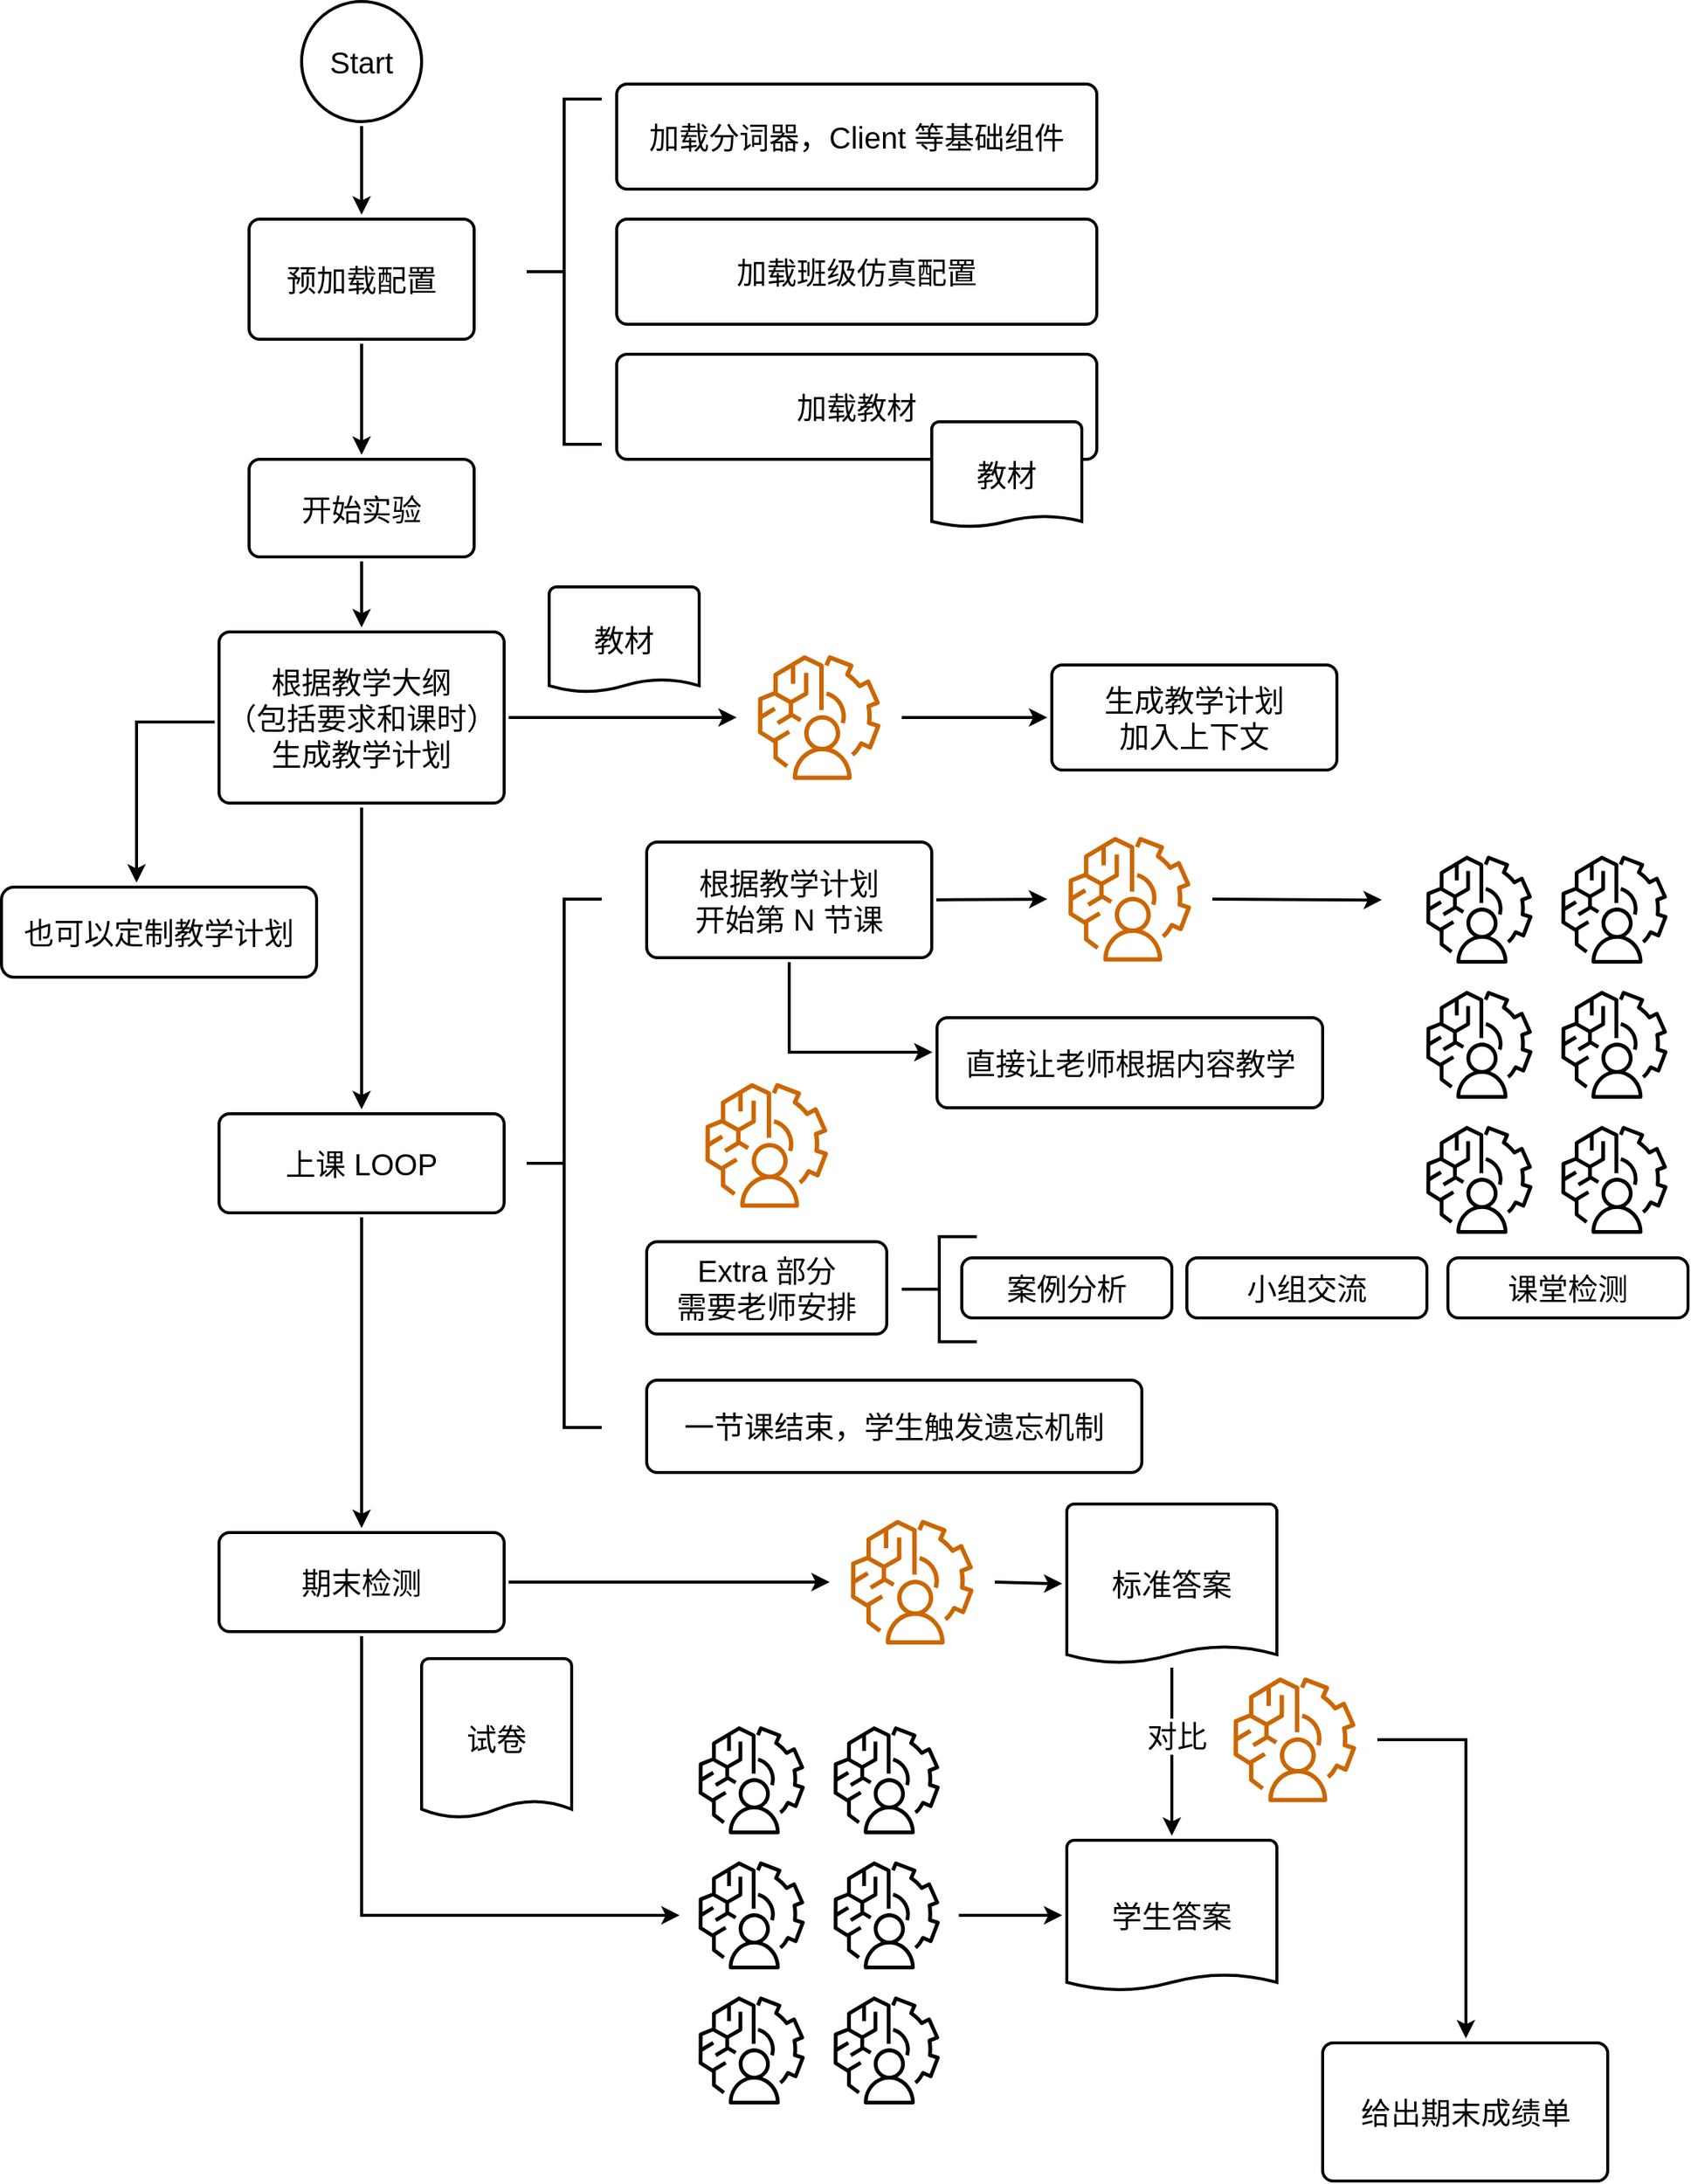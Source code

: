 <mxfile version="22.1.18" type="device">
  <diagram name="第 1 页" id="iH95evtD5dtVo_yYeKKy">
    <mxGraphModel dx="1562" dy="917" grid="1" gridSize="10" guides="1" tooltips="1" connect="1" arrows="1" fold="1" page="1" pageScale="1" pageWidth="1169" pageHeight="827" math="0" shadow="0">
      <root>
        <mxCell id="0" />
        <mxCell id="1" parent="0" />
        <mxCell id="dyWS5yzhuGQDWEe8rG2y-11" value="" style="edgeStyle=orthogonalEdgeStyle;shape=connector;rounded=0;jumpStyle=arc;orthogonalLoop=1;jettySize=auto;html=1;labelBackgroundColor=default;strokeColor=default;strokeWidth=2;align=center;verticalAlign=middle;fontFamily=Helvetica;fontSize=20;fontColor=default;endArrow=classic;sourcePerimeterSpacing=3;targetPerimeterSpacing=3;" parent="1" source="dyWS5yzhuGQDWEe8rG2y-2" target="dyWS5yzhuGQDWEe8rG2y-10" edge="1">
          <mxGeometry relative="1" as="geometry" />
        </mxCell>
        <mxCell id="dyWS5yzhuGQDWEe8rG2y-2" value="预加载配置" style="rounded=1;whiteSpace=wrap;html=1;absoluteArcSize=1;arcSize=14;strokeWidth=2;fontSize=20;" parent="1" vertex="1">
          <mxGeometry x="195" y="295" width="150" height="80" as="geometry" />
        </mxCell>
        <mxCell id="dyWS5yzhuGQDWEe8rG2y-9" style="rounded=0;orthogonalLoop=1;jettySize=auto;html=1;fontFamily=Helvetica;fontSize=20;fontColor=default;targetPerimeterSpacing=3;sourcePerimeterSpacing=3;strokeWidth=2;jumpStyle=arc;edgeStyle=orthogonalEdgeStyle;" parent="1" source="dyWS5yzhuGQDWEe8rG2y-3" target="dyWS5yzhuGQDWEe8rG2y-2" edge="1">
          <mxGeometry relative="1" as="geometry" />
        </mxCell>
        <mxCell id="dyWS5yzhuGQDWEe8rG2y-3" value="Start" style="strokeWidth=2;html=1;shape=mxgraph.flowchart.start_2;whiteSpace=wrap;rounded=1;strokeColor=default;align=center;verticalAlign=middle;fontFamily=Helvetica;fontSize=20;fontColor=default;fillColor=default;" parent="1" vertex="1">
          <mxGeometry x="230" y="150" width="80" height="80" as="geometry" />
        </mxCell>
        <mxCell id="dyWS5yzhuGQDWEe8rG2y-4" value="" style="strokeWidth=2;html=1;shape=mxgraph.flowchart.annotation_2;align=left;labelPosition=right;pointerEvents=1;rounded=1;strokeColor=default;verticalAlign=middle;fontFamily=Helvetica;fontSize=20;fontColor=default;fillColor=default;" parent="1" vertex="1">
          <mxGeometry x="380" y="215" width="50" height="230" as="geometry" />
        </mxCell>
        <mxCell id="dyWS5yzhuGQDWEe8rG2y-6" value="加载分词器，Client 等基础组件" style="rounded=1;whiteSpace=wrap;html=1;absoluteArcSize=1;arcSize=14;strokeWidth=2;strokeColor=default;align=center;verticalAlign=middle;fontFamily=Helvetica;fontSize=20;fontColor=default;fillColor=default;" parent="1" vertex="1">
          <mxGeometry x="440" y="205" width="320" height="70" as="geometry" />
        </mxCell>
        <mxCell id="dyWS5yzhuGQDWEe8rG2y-7" value="加载班级仿真配置" style="rounded=1;whiteSpace=wrap;html=1;absoluteArcSize=1;arcSize=14;strokeWidth=2;strokeColor=default;align=center;verticalAlign=middle;fontFamily=Helvetica;fontSize=20;fontColor=default;fillColor=default;" parent="1" vertex="1">
          <mxGeometry x="440" y="295" width="320" height="70" as="geometry" />
        </mxCell>
        <mxCell id="dyWS5yzhuGQDWEe8rG2y-8" value="加载教材" style="rounded=1;whiteSpace=wrap;html=1;absoluteArcSize=1;arcSize=14;strokeWidth=2;strokeColor=default;align=center;verticalAlign=middle;fontFamily=Helvetica;fontSize=20;fontColor=default;fillColor=default;" parent="1" vertex="1">
          <mxGeometry x="440" y="385" width="320" height="70" as="geometry" />
        </mxCell>
        <mxCell id="dyWS5yzhuGQDWEe8rG2y-23" style="edgeStyle=orthogonalEdgeStyle;shape=connector;rounded=0;jumpStyle=arc;orthogonalLoop=1;jettySize=auto;html=1;labelBackgroundColor=default;strokeColor=default;strokeWidth=2;align=center;verticalAlign=middle;fontFamily=Helvetica;fontSize=20;fontColor=default;endArrow=classic;sourcePerimeterSpacing=3;targetPerimeterSpacing=3;" parent="1" source="dyWS5yzhuGQDWEe8rG2y-10" target="dyWS5yzhuGQDWEe8rG2y-20" edge="1">
          <mxGeometry relative="1" as="geometry" />
        </mxCell>
        <mxCell id="dyWS5yzhuGQDWEe8rG2y-10" value="开始实验" style="rounded=1;whiteSpace=wrap;html=1;absoluteArcSize=1;arcSize=14;strokeWidth=2;fontSize=20;" parent="1" vertex="1">
          <mxGeometry x="195" y="455" width="150" height="65" as="geometry" />
        </mxCell>
        <mxCell id="dyWS5yzhuGQDWEe8rG2y-33" style="edgeStyle=orthogonalEdgeStyle;shape=connector;rounded=0;jumpStyle=arc;orthogonalLoop=1;jettySize=auto;html=1;labelBackgroundColor=default;strokeColor=default;strokeWidth=2;align=center;verticalAlign=middle;fontFamily=Helvetica;fontSize=20;fontColor=default;endArrow=classic;sourcePerimeterSpacing=3;targetPerimeterSpacing=3;" parent="1" source="dyWS5yzhuGQDWEe8rG2y-13" target="dyWS5yzhuGQDWEe8rG2y-32" edge="1">
          <mxGeometry relative="1" as="geometry" />
        </mxCell>
        <mxCell id="dyWS5yzhuGQDWEe8rG2y-13" value="" style="sketch=0;points=[[0,0,0],[0.25,0,0],[0.5,0,0],[0.75,0,0],[1,0,0],[0,1,0],[0.25,1,0],[0.5,1,0],[0.75,1,0],[1,1,0],[0,0.25,0],[0,0.5,0],[0,0.75,0],[1,0.25,0],[1,0.5,0],[1,0.75,0]];outlineConnect=0;fillColor=none;strokeColor=#CC6600;dashed=0;verticalLabelPosition=bottom;verticalAlign=top;align=center;html=1;fontSize=12;fontStyle=0;aspect=fixed;shape=mxgraph.aws4.resourceIcon;resIcon=mxgraph.aws4.augmented_ai;rounded=1;strokeWidth=2;fontFamily=Helvetica;" parent="1" vertex="1">
          <mxGeometry x="523" y="575" width="104" height="104" as="geometry" />
        </mxCell>
        <mxCell id="dyWS5yzhuGQDWEe8rG2y-15" value="教材" style="strokeWidth=2;html=1;shape=mxgraph.flowchart.document2;whiteSpace=wrap;size=0.12;rounded=1;strokeColor=default;align=center;verticalAlign=middle;fontFamily=Helvetica;fontSize=20;fontColor=default;fillColor=default;" parent="1" vertex="1">
          <mxGeometry x="395" y="540" width="100" height="70" as="geometry" />
        </mxCell>
        <mxCell id="dyWS5yzhuGQDWEe8rG2y-22" style="edgeStyle=orthogonalEdgeStyle;shape=connector;rounded=0;jumpStyle=arc;orthogonalLoop=1;jettySize=auto;html=1;labelBackgroundColor=default;strokeColor=default;strokeWidth=2;align=center;verticalAlign=middle;fontFamily=Helvetica;fontSize=20;fontColor=default;endArrow=classic;sourcePerimeterSpacing=3;targetPerimeterSpacing=3;" parent="1" source="dyWS5yzhuGQDWEe8rG2y-20" target="dyWS5yzhuGQDWEe8rG2y-13" edge="1">
          <mxGeometry relative="1" as="geometry" />
        </mxCell>
        <mxCell id="dyWS5yzhuGQDWEe8rG2y-26" value="" style="edgeStyle=orthogonalEdgeStyle;shape=connector;rounded=0;jumpStyle=arc;orthogonalLoop=1;jettySize=auto;html=1;labelBackgroundColor=default;strokeColor=default;strokeWidth=2;align=center;verticalAlign=middle;fontFamily=Helvetica;fontSize=20;fontColor=default;endArrow=classic;sourcePerimeterSpacing=3;targetPerimeterSpacing=3;" parent="1" source="dyWS5yzhuGQDWEe8rG2y-20" target="dyWS5yzhuGQDWEe8rG2y-25" edge="1">
          <mxGeometry relative="1" as="geometry" />
        </mxCell>
        <mxCell id="HARITLIb8_sZvlUiL1yY-2" value="" style="edgeStyle=orthogonalEdgeStyle;rounded=0;orthogonalLoop=1;jettySize=auto;html=1;fontSize=20;strokeWidth=2;sourcePerimeterSpacing=3;targetPerimeterSpacing=3;" edge="1" parent="1" source="dyWS5yzhuGQDWEe8rG2y-20" target="HARITLIb8_sZvlUiL1yY-1">
          <mxGeometry relative="1" as="geometry">
            <Array as="points">
              <mxPoint x="120" y="630" />
            </Array>
          </mxGeometry>
        </mxCell>
        <mxCell id="dyWS5yzhuGQDWEe8rG2y-20" value="根据教学大纲&lt;br&gt;（包括要求和课时）&lt;br&gt;生成教学计划" style="rounded=1;whiteSpace=wrap;html=1;absoluteArcSize=1;arcSize=14;strokeWidth=2;strokeColor=default;align=center;verticalAlign=middle;fontFamily=Helvetica;fontSize=20;fontColor=default;fillColor=default;" parent="1" vertex="1">
          <mxGeometry x="175" y="570" width="190" height="114" as="geometry" />
        </mxCell>
        <mxCell id="6iIc9aid8laGkIni6SoQ-16" value="" style="edgeStyle=orthogonalEdgeStyle;shape=connector;rounded=0;jumpStyle=arc;orthogonalLoop=1;jettySize=auto;html=1;labelBackgroundColor=default;strokeColor=default;strokeWidth=2;align=center;verticalAlign=middle;fontFamily=Helvetica;fontSize=20;fontColor=default;endArrow=classic;sourcePerimeterSpacing=3;targetPerimeterSpacing=3;" parent="1" source="dyWS5yzhuGQDWEe8rG2y-25" target="6iIc9aid8laGkIni6SoQ-15" edge="1">
          <mxGeometry relative="1" as="geometry" />
        </mxCell>
        <mxCell id="dyWS5yzhuGQDWEe8rG2y-25" value="上课 LOOP" style="rounded=1;whiteSpace=wrap;html=1;absoluteArcSize=1;arcSize=14;strokeWidth=2;strokeColor=default;align=center;verticalAlign=middle;fontFamily=Helvetica;fontSize=20;fontColor=default;fillColor=default;" parent="1" vertex="1">
          <mxGeometry x="175" y="891" width="190" height="66" as="geometry" />
        </mxCell>
        <mxCell id="dyWS5yzhuGQDWEe8rG2y-27" value="教材" style="strokeWidth=2;html=1;shape=mxgraph.flowchart.document2;whiteSpace=wrap;size=0.103;rounded=1;strokeColor=default;align=center;verticalAlign=middle;fontFamily=Helvetica;fontSize=20;fontColor=default;fillColor=default;" parent="1" vertex="1">
          <mxGeometry x="650" y="430" width="100" height="70" as="geometry" />
        </mxCell>
        <mxCell id="dyWS5yzhuGQDWEe8rG2y-28" value="" style="strokeWidth=2;html=1;shape=mxgraph.flowchart.annotation_2;align=left;labelPosition=right;pointerEvents=1;rounded=1;strokeColor=default;verticalAlign=middle;fontFamily=Helvetica;fontSize=20;fontColor=default;fillColor=default;" parent="1" vertex="1">
          <mxGeometry x="380" y="748" width="50" height="352" as="geometry" />
        </mxCell>
        <mxCell id="dyWS5yzhuGQDWEe8rG2y-41" style="edgeStyle=orthogonalEdgeStyle;shape=connector;rounded=0;jumpStyle=arc;orthogonalLoop=1;jettySize=auto;html=1;labelBackgroundColor=default;strokeColor=default;strokeWidth=2;align=center;verticalAlign=middle;fontFamily=Helvetica;fontSize=20;fontColor=default;endArrow=classic;sourcePerimeterSpacing=3;targetPerimeterSpacing=3;" parent="1" source="dyWS5yzhuGQDWEe8rG2y-42" edge="1">
          <mxGeometry relative="1" as="geometry">
            <mxPoint x="950" y="748.5" as="targetPoint" />
            <mxPoint x="817" y="748" as="sourcePoint" />
          </mxGeometry>
        </mxCell>
        <mxCell id="dyWS5yzhuGQDWEe8rG2y-34" style="edgeStyle=orthogonalEdgeStyle;shape=connector;rounded=0;jumpStyle=arc;orthogonalLoop=1;jettySize=auto;html=1;labelBackgroundColor=default;strokeColor=default;strokeWidth=2;align=center;verticalAlign=middle;fontFamily=Helvetica;fontSize=20;fontColor=default;endArrow=classic;sourcePerimeterSpacing=3;targetPerimeterSpacing=3;" parent="1" source="dyWS5yzhuGQDWEe8rG2y-31" target="dyWS5yzhuGQDWEe8rG2y-42" edge="1">
          <mxGeometry relative="1" as="geometry">
            <mxPoint x="707" y="748" as="targetPoint" />
          </mxGeometry>
        </mxCell>
        <mxCell id="6iIc9aid8laGkIni6SoQ-2" style="edgeStyle=orthogonalEdgeStyle;shape=connector;rounded=0;jumpStyle=arc;orthogonalLoop=1;jettySize=auto;html=1;labelBackgroundColor=default;strokeColor=default;strokeWidth=2;align=center;verticalAlign=middle;fontFamily=Helvetica;fontSize=20;fontColor=default;endArrow=classic;sourcePerimeterSpacing=3;targetPerimeterSpacing=3;" parent="1" source="dyWS5yzhuGQDWEe8rG2y-31" target="dyWS5yzhuGQDWEe8rG2y-44" edge="1">
          <mxGeometry relative="1" as="geometry">
            <Array as="points">
              <mxPoint x="555" y="850" />
            </Array>
          </mxGeometry>
        </mxCell>
        <mxCell id="dyWS5yzhuGQDWEe8rG2y-31" value="根据教学计划&lt;br&gt;开始第 N 节课" style="rounded=1;whiteSpace=wrap;html=1;absoluteArcSize=1;arcSize=14;strokeWidth=2;strokeColor=default;align=center;verticalAlign=middle;fontFamily=Helvetica;fontSize=20;fontColor=default;fillColor=default;" parent="1" vertex="1">
          <mxGeometry x="460" y="710" width="190" height="77" as="geometry" />
        </mxCell>
        <mxCell id="dyWS5yzhuGQDWEe8rG2y-32" value="生成教学计划&lt;br&gt;加入上下文" style="rounded=1;whiteSpace=wrap;html=1;absoluteArcSize=1;arcSize=14;strokeWidth=2;strokeColor=default;align=center;verticalAlign=middle;fontFamily=Helvetica;fontSize=20;fontColor=default;fillColor=default;" parent="1" vertex="1">
          <mxGeometry x="730" y="592" width="190" height="70" as="geometry" />
        </mxCell>
        <mxCell id="dyWS5yzhuGQDWEe8rG2y-35" value="" style="sketch=0;points=[[0,0,0],[0.25,0,0],[0.5,0,0],[0.75,0,0],[1,0,0],[0,1,0],[0.25,1,0],[0.5,1,0],[0.75,1,0],[1,1,0],[0,0.25,0],[0,0.5,0],[0,0.75,0],[1,0.25,0],[1,0.5,0],[1,0.75,0]];outlineConnect=0;fillColor=none;strokeColor=#000000;dashed=0;verticalLabelPosition=bottom;verticalAlign=top;align=center;html=1;fontSize=12;fontStyle=0;aspect=fixed;shape=mxgraph.aws4.resourceIcon;resIcon=mxgraph.aws4.augmented_ai;rounded=1;strokeWidth=2;fontFamily=Helvetica;" parent="1" vertex="1">
          <mxGeometry x="1060" y="710" width="90" height="90" as="geometry" />
        </mxCell>
        <mxCell id="dyWS5yzhuGQDWEe8rG2y-36" value="" style="sketch=0;points=[[0,0,0],[0.25,0,0],[0.5,0,0],[0.75,0,0],[1,0,0],[0,1,0],[0.25,1,0],[0.5,1,0],[0.75,1,0],[1,1,0],[0,0.25,0],[0,0.5,0],[0,0.75,0],[1,0.25,0],[1,0.5,0],[1,0.75,0]];outlineConnect=0;fillColor=none;strokeColor=#000000;dashed=0;verticalLabelPosition=bottom;verticalAlign=top;align=center;html=1;fontSize=12;fontStyle=0;aspect=fixed;shape=mxgraph.aws4.resourceIcon;resIcon=mxgraph.aws4.augmented_ai;rounded=1;strokeWidth=2;fontFamily=Helvetica;" parent="1" vertex="1">
          <mxGeometry x="970" y="710" width="90" height="90" as="geometry" />
        </mxCell>
        <mxCell id="dyWS5yzhuGQDWEe8rG2y-37" value="" style="sketch=0;points=[[0,0,0],[0.25,0,0],[0.5,0,0],[0.75,0,0],[1,0,0],[0,1,0],[0.25,1,0],[0.5,1,0],[0.75,1,0],[1,1,0],[0,0.25,0],[0,0.5,0],[0,0.75,0],[1,0.25,0],[1,0.5,0],[1,0.75,0]];outlineConnect=0;fillColor=none;strokeColor=#000000;dashed=0;verticalLabelPosition=bottom;verticalAlign=top;align=center;html=1;fontSize=12;fontStyle=0;aspect=fixed;shape=mxgraph.aws4.resourceIcon;resIcon=mxgraph.aws4.augmented_ai;rounded=1;strokeWidth=2;fontFamily=Helvetica;" parent="1" vertex="1">
          <mxGeometry x="1060" y="890" width="90" height="90" as="geometry" />
        </mxCell>
        <mxCell id="dyWS5yzhuGQDWEe8rG2y-38" value="" style="sketch=0;points=[[0,0,0],[0.25,0,0],[0.5,0,0],[0.75,0,0],[1,0,0],[0,1,0],[0.25,1,0],[0.5,1,0],[0.75,1,0],[1,1,0],[0,0.25,0],[0,0.5,0],[0,0.75,0],[1,0.25,0],[1,0.5,0],[1,0.75,0]];outlineConnect=0;fillColor=none;strokeColor=#000000;dashed=0;verticalLabelPosition=bottom;verticalAlign=top;align=center;html=1;fontSize=12;fontStyle=0;aspect=fixed;shape=mxgraph.aws4.resourceIcon;resIcon=mxgraph.aws4.augmented_ai;rounded=1;strokeWidth=2;fontFamily=Helvetica;" parent="1" vertex="1">
          <mxGeometry x="1060" y="800" width="90" height="90" as="geometry" />
        </mxCell>
        <mxCell id="dyWS5yzhuGQDWEe8rG2y-39" value="" style="sketch=0;points=[[0,0,0],[0.25,0,0],[0.5,0,0],[0.75,0,0],[1,0,0],[0,1,0],[0.25,1,0],[0.5,1,0],[0.75,1,0],[1,1,0],[0,0.25,0],[0,0.5,0],[0,0.75,0],[1,0.25,0],[1,0.5,0],[1,0.75,0]];outlineConnect=0;fillColor=none;strokeColor=#000000;dashed=0;verticalLabelPosition=bottom;verticalAlign=top;align=center;html=1;fontSize=12;fontStyle=0;aspect=fixed;shape=mxgraph.aws4.resourceIcon;resIcon=mxgraph.aws4.augmented_ai;rounded=1;strokeWidth=2;fontFamily=Helvetica;" parent="1" vertex="1">
          <mxGeometry x="970" y="800" width="90" height="90" as="geometry" />
        </mxCell>
        <mxCell id="dyWS5yzhuGQDWEe8rG2y-40" value="" style="sketch=0;points=[[0,0,0],[0.25,0,0],[0.5,0,0],[0.75,0,0],[1,0,0],[0,1,0],[0.25,1,0],[0.5,1,0],[0.75,1,0],[1,1,0],[0,0.25,0],[0,0.5,0],[0,0.75,0],[1,0.25,0],[1,0.5,0],[1,0.75,0]];outlineConnect=0;fillColor=none;strokeColor=#000000;dashed=0;verticalLabelPosition=bottom;verticalAlign=top;align=center;html=1;fontSize=12;fontStyle=0;aspect=fixed;shape=mxgraph.aws4.resourceIcon;resIcon=mxgraph.aws4.augmented_ai;rounded=1;strokeWidth=2;fontFamily=Helvetica;" parent="1" vertex="1">
          <mxGeometry x="970" y="890" width="90" height="90" as="geometry" />
        </mxCell>
        <mxCell id="dyWS5yzhuGQDWEe8rG2y-42" value="" style="sketch=0;points=[[0,0,0],[0.25,0,0],[0.5,0,0],[0.75,0,0],[1,0,0],[0,1,0],[0.25,1,0],[0.5,1,0],[0.75,1,0],[1,1,0],[0,0.25,0],[0,0.5,0],[0,0.75,0],[1,0.25,0],[1,0.5,0],[1,0.75,0]];outlineConnect=0;fillColor=none;strokeColor=#CC6600;dashed=0;verticalLabelPosition=bottom;verticalAlign=top;align=center;html=1;fontSize=12;fontStyle=0;aspect=fixed;shape=mxgraph.aws4.resourceIcon;resIcon=mxgraph.aws4.augmented_ai;rounded=1;strokeWidth=2;fontFamily=Helvetica;" parent="1" vertex="1">
          <mxGeometry x="730" y="696" width="104" height="104" as="geometry" />
        </mxCell>
        <mxCell id="dyWS5yzhuGQDWEe8rG2y-44" value="直接让老师根据内容教学" style="rounded=1;whiteSpace=wrap;html=1;absoluteArcSize=1;arcSize=14;strokeWidth=2;strokeColor=default;align=center;verticalAlign=middle;fontFamily=Helvetica;fontSize=20;fontColor=default;fillColor=default;" parent="1" vertex="1">
          <mxGeometry x="653.5" y="827" width="257" height="60" as="geometry" />
        </mxCell>
        <mxCell id="6iIc9aid8laGkIni6SoQ-6" value="Extra 部分&lt;br&gt;需要老师安排" style="rounded=1;whiteSpace=wrap;html=1;absoluteArcSize=1;arcSize=14;strokeWidth=2;strokeColor=default;align=center;verticalAlign=middle;fontFamily=Helvetica;fontSize=20;fontColor=default;fillColor=default;" parent="1" vertex="1">
          <mxGeometry x="460" y="976.25" width="160" height="61.5" as="geometry" />
        </mxCell>
        <mxCell id="6iIc9aid8laGkIni6SoQ-7" value="" style="strokeWidth=2;html=1;shape=mxgraph.flowchart.annotation_2;align=left;labelPosition=right;pointerEvents=1;rounded=1;strokeColor=default;verticalAlign=middle;fontFamily=Helvetica;fontSize=20;fontColor=default;fillColor=default;" parent="1" vertex="1">
          <mxGeometry x="630" y="972.88" width="50" height="70" as="geometry" />
        </mxCell>
        <mxCell id="6iIc9aid8laGkIni6SoQ-8" value="小组交流" style="rounded=1;whiteSpace=wrap;html=1;absoluteArcSize=1;arcSize=14;strokeWidth=2;strokeColor=default;align=center;verticalAlign=middle;fontFamily=Helvetica;fontSize=20;fontColor=default;fillColor=default;" parent="1" vertex="1">
          <mxGeometry x="820" y="987" width="160" height="40" as="geometry" />
        </mxCell>
        <mxCell id="6iIc9aid8laGkIni6SoQ-9" value="案例分析" style="rounded=1;whiteSpace=wrap;html=1;absoluteArcSize=1;arcSize=14;strokeWidth=2;strokeColor=default;align=center;verticalAlign=middle;fontFamily=Helvetica;fontSize=20;fontColor=default;fillColor=default;" parent="1" vertex="1">
          <mxGeometry x="670" y="987" width="140" height="40" as="geometry" />
        </mxCell>
        <mxCell id="6iIc9aid8laGkIni6SoQ-10" value="课堂检测" style="rounded=1;whiteSpace=wrap;html=1;absoluteArcSize=1;arcSize=14;strokeWidth=2;strokeColor=default;align=center;verticalAlign=middle;fontFamily=Helvetica;fontSize=20;fontColor=default;fillColor=default;" parent="1" vertex="1">
          <mxGeometry x="994" y="987.0" width="160" height="40" as="geometry" />
        </mxCell>
        <mxCell id="6iIc9aid8laGkIni6SoQ-11" value="" style="sketch=0;points=[[0,0,0],[0.25,0,0],[0.5,0,0],[0.75,0,0],[1,0,0],[0,1,0],[0.25,1,0],[0.5,1,0],[0.75,1,0],[1,1,0],[0,0.25,0],[0,0.5,0],[0,0.75,0],[1,0.25,0],[1,0.5,0],[1,0.75,0]];outlineConnect=0;fillColor=none;strokeColor=#CC6600;dashed=0;verticalLabelPosition=bottom;verticalAlign=top;align=center;html=1;fontSize=12;fontStyle=0;aspect=fixed;shape=mxgraph.aws4.resourceIcon;resIcon=mxgraph.aws4.augmented_ai;rounded=1;strokeWidth=2;fontFamily=Helvetica;" parent="1" vertex="1">
          <mxGeometry x="488" y="860" width="104" height="104" as="geometry" />
        </mxCell>
        <mxCell id="6iIc9aid8laGkIni6SoQ-12" value="一节课结束，学生触发遗忘机制" style="rounded=1;whiteSpace=wrap;html=1;absoluteArcSize=1;arcSize=14;strokeWidth=2;strokeColor=default;align=center;verticalAlign=middle;fontFamily=Helvetica;fontSize=20;fontColor=default;fillColor=default;" parent="1" vertex="1">
          <mxGeometry x="460" y="1068.5" width="330" height="61.5" as="geometry" />
        </mxCell>
        <mxCell id="6iIc9aid8laGkIni6SoQ-26" style="edgeStyle=orthogonalEdgeStyle;shape=connector;rounded=0;jumpStyle=arc;orthogonalLoop=1;jettySize=auto;html=1;labelBackgroundColor=default;strokeColor=default;strokeWidth=2;align=center;verticalAlign=middle;fontFamily=Helvetica;fontSize=20;fontColor=default;endArrow=classic;sourcePerimeterSpacing=3;targetPerimeterSpacing=3;" parent="1" source="6iIc9aid8laGkIni6SoQ-15" target="6iIc9aid8laGkIni6SoQ-23" edge="1">
          <mxGeometry relative="1" as="geometry" />
        </mxCell>
        <mxCell id="6iIc9aid8laGkIni6SoQ-30" style="edgeStyle=orthogonalEdgeStyle;shape=connector;rounded=0;jumpStyle=arc;orthogonalLoop=1;jettySize=auto;html=1;labelBackgroundColor=default;strokeColor=default;strokeWidth=2;align=center;verticalAlign=middle;fontFamily=Helvetica;fontSize=20;fontColor=default;endArrow=classic;sourcePerimeterSpacing=3;targetPerimeterSpacing=3;" parent="1" source="6iIc9aid8laGkIni6SoQ-15" target="6iIc9aid8laGkIni6SoQ-21" edge="1">
          <mxGeometry relative="1" as="geometry">
            <Array as="points">
              <mxPoint x="270" y="1425" />
            </Array>
          </mxGeometry>
        </mxCell>
        <mxCell id="6iIc9aid8laGkIni6SoQ-15" value="期末检测" style="rounded=1;whiteSpace=wrap;html=1;absoluteArcSize=1;arcSize=14;strokeWidth=2;strokeColor=default;align=center;verticalAlign=middle;fontFamily=Helvetica;fontSize=20;fontColor=default;fillColor=default;" parent="1" vertex="1">
          <mxGeometry x="175" y="1170" width="190" height="66" as="geometry" />
        </mxCell>
        <mxCell id="6iIc9aid8laGkIni6SoQ-17" value="" style="sketch=0;points=[[0,0,0],[0.25,0,0],[0.5,0,0],[0.75,0,0],[1,0,0],[0,1,0],[0.25,1,0],[0.5,1,0],[0.75,1,0],[1,1,0],[0,0.25,0],[0,0.5,0],[0,0.75,0],[1,0.25,0],[1,0.5,0],[1,0.75,0]];outlineConnect=0;fillColor=none;strokeColor=#000000;dashed=0;verticalLabelPosition=bottom;verticalAlign=top;align=center;html=1;fontSize=12;fontStyle=0;aspect=fixed;shape=mxgraph.aws4.resourceIcon;resIcon=mxgraph.aws4.augmented_ai;rounded=1;strokeWidth=2;fontFamily=Helvetica;" parent="1" vertex="1">
          <mxGeometry x="575" y="1290" width="90" height="90" as="geometry" />
        </mxCell>
        <mxCell id="6iIc9aid8laGkIni6SoQ-18" value="" style="sketch=0;points=[[0,0,0],[0.25,0,0],[0.5,0,0],[0.75,0,0],[1,0,0],[0,1,0],[0.25,1,0],[0.5,1,0],[0.75,1,0],[1,1,0],[0,0.25,0],[0,0.5,0],[0,0.75,0],[1,0.25,0],[1,0.5,0],[1,0.75,0]];outlineConnect=0;fillColor=none;strokeColor=#000000;dashed=0;verticalLabelPosition=bottom;verticalAlign=top;align=center;html=1;fontSize=12;fontStyle=0;aspect=fixed;shape=mxgraph.aws4.resourceIcon;resIcon=mxgraph.aws4.augmented_ai;rounded=1;strokeWidth=2;fontFamily=Helvetica;" parent="1" vertex="1">
          <mxGeometry x="485" y="1290" width="90" height="90" as="geometry" />
        </mxCell>
        <mxCell id="6iIc9aid8laGkIni6SoQ-19" value="" style="sketch=0;points=[[0,0,0],[0.25,0,0],[0.5,0,0],[0.75,0,0],[1,0,0],[0,1,0],[0.25,1,0],[0.5,1,0],[0.75,1,0],[1,1,0],[0,0.25,0],[0,0.5,0],[0,0.75,0],[1,0.25,0],[1,0.5,0],[1,0.75,0]];outlineConnect=0;fillColor=none;strokeColor=#000000;dashed=0;verticalLabelPosition=bottom;verticalAlign=top;align=center;html=1;fontSize=12;fontStyle=0;aspect=fixed;shape=mxgraph.aws4.resourceIcon;resIcon=mxgraph.aws4.augmented_ai;rounded=1;strokeWidth=2;fontFamily=Helvetica;" parent="1" vertex="1">
          <mxGeometry x="575" y="1470" width="90" height="90" as="geometry" />
        </mxCell>
        <mxCell id="6iIc9aid8laGkIni6SoQ-36" style="edgeStyle=orthogonalEdgeStyle;shape=connector;rounded=0;jumpStyle=arc;orthogonalLoop=1;jettySize=auto;html=1;labelBackgroundColor=default;strokeColor=default;strokeWidth=2;align=center;verticalAlign=middle;fontFamily=Helvetica;fontSize=20;fontColor=default;endArrow=classic;sourcePerimeterSpacing=3;targetPerimeterSpacing=3;" parent="1" source="6iIc9aid8laGkIni6SoQ-20" target="6iIc9aid8laGkIni6SoQ-35" edge="1">
          <mxGeometry relative="1" as="geometry" />
        </mxCell>
        <mxCell id="6iIc9aid8laGkIni6SoQ-20" value="" style="sketch=0;points=[[0,0,0],[0.25,0,0],[0.5,0,0],[0.75,0,0],[1,0,0],[0,1,0],[0.25,1,0],[0.5,1,0],[0.75,1,0],[1,1,0],[0,0.25,0],[0,0.5,0],[0,0.75,0],[1,0.25,0],[1,0.5,0],[1,0.75,0]];outlineConnect=0;fillColor=none;strokeColor=#000000;dashed=0;verticalLabelPosition=bottom;verticalAlign=top;align=center;html=1;fontSize=12;fontStyle=0;aspect=fixed;shape=mxgraph.aws4.resourceIcon;resIcon=mxgraph.aws4.augmented_ai;rounded=1;strokeWidth=2;fontFamily=Helvetica;" parent="1" vertex="1">
          <mxGeometry x="575" y="1380" width="90" height="90" as="geometry" />
        </mxCell>
        <mxCell id="6iIc9aid8laGkIni6SoQ-21" value="" style="sketch=0;points=[[0,0,0],[0.25,0,0],[0.5,0,0],[0.75,0,0],[1,0,0],[0,1,0],[0.25,1,0],[0.5,1,0],[0.75,1,0],[1,1,0],[0,0.25,0],[0,0.5,0],[0,0.75,0],[1,0.25,0],[1,0.5,0],[1,0.75,0]];outlineConnect=0;fillColor=none;strokeColor=#000000;dashed=0;verticalLabelPosition=bottom;verticalAlign=top;align=center;html=1;fontSize=12;fontStyle=0;aspect=fixed;shape=mxgraph.aws4.resourceIcon;resIcon=mxgraph.aws4.augmented_ai;rounded=1;strokeWidth=2;fontFamily=Helvetica;" parent="1" vertex="1">
          <mxGeometry x="485" y="1380" width="90" height="90" as="geometry" />
        </mxCell>
        <mxCell id="6iIc9aid8laGkIni6SoQ-22" value="" style="sketch=0;points=[[0,0,0],[0.25,0,0],[0.5,0,0],[0.75,0,0],[1,0,0],[0,1,0],[0.25,1,0],[0.5,1,0],[0.75,1,0],[1,1,0],[0,0.25,0],[0,0.5,0],[0,0.75,0],[1,0.25,0],[1,0.5,0],[1,0.75,0]];outlineConnect=0;fillColor=none;strokeColor=#000000;dashed=0;verticalLabelPosition=bottom;verticalAlign=top;align=center;html=1;fontSize=12;fontStyle=0;aspect=fixed;shape=mxgraph.aws4.resourceIcon;resIcon=mxgraph.aws4.augmented_ai;rounded=1;strokeWidth=2;fontFamily=Helvetica;" parent="1" vertex="1">
          <mxGeometry x="485" y="1470" width="90" height="90" as="geometry" />
        </mxCell>
        <mxCell id="6iIc9aid8laGkIni6SoQ-32" style="edgeStyle=orthogonalEdgeStyle;shape=connector;rounded=0;jumpStyle=arc;orthogonalLoop=1;jettySize=auto;html=1;labelBackgroundColor=default;strokeColor=default;strokeWidth=2;align=center;verticalAlign=middle;fontFamily=Helvetica;fontSize=20;fontColor=default;endArrow=classic;sourcePerimeterSpacing=3;targetPerimeterSpacing=3;" parent="1" source="6iIc9aid8laGkIni6SoQ-23" target="6iIc9aid8laGkIni6SoQ-31" edge="1">
          <mxGeometry relative="1" as="geometry" />
        </mxCell>
        <mxCell id="6iIc9aid8laGkIni6SoQ-23" value="" style="sketch=0;points=[[0,0,0],[0.25,0,0],[0.5,0,0],[0.75,0,0],[1,0,0],[0,1,0],[0.25,1,0],[0.5,1,0],[0.75,1,0],[1,1,0],[0,0.25,0],[0,0.5,0],[0,0.75,0],[1,0.25,0],[1,0.5,0],[1,0.75,0]];outlineConnect=0;fillColor=none;strokeColor=#CC6600;dashed=0;verticalLabelPosition=bottom;verticalAlign=top;align=center;html=1;fontSize=12;fontStyle=0;aspect=fixed;shape=mxgraph.aws4.resourceIcon;resIcon=mxgraph.aws4.augmented_ai;rounded=1;strokeWidth=2;fontFamily=Helvetica;" parent="1" vertex="1">
          <mxGeometry x="585" y="1151" width="104" height="104" as="geometry" />
        </mxCell>
        <mxCell id="6iIc9aid8laGkIni6SoQ-25" value="试卷" style="strokeWidth=2;html=1;shape=mxgraph.flowchart.document2;whiteSpace=wrap;size=0.107;rounded=1;strokeColor=default;align=center;verticalAlign=middle;fontFamily=Helvetica;fontSize=20;fontColor=default;fillColor=default;" parent="1" vertex="1">
          <mxGeometry x="310" y="1254" width="100" height="106" as="geometry" />
        </mxCell>
        <mxCell id="6iIc9aid8laGkIni6SoQ-37" style="edgeStyle=orthogonalEdgeStyle;shape=connector;rounded=0;jumpStyle=arc;orthogonalLoop=1;jettySize=auto;html=1;labelBackgroundColor=default;strokeColor=default;strokeWidth=2;align=center;verticalAlign=middle;fontFamily=Helvetica;fontSize=20;fontColor=default;endArrow=classic;sourcePerimeterSpacing=3;targetPerimeterSpacing=3;" parent="1" source="6iIc9aid8laGkIni6SoQ-31" target="6iIc9aid8laGkIni6SoQ-35" edge="1">
          <mxGeometry relative="1" as="geometry" />
        </mxCell>
        <mxCell id="6iIc9aid8laGkIni6SoQ-38" value="对比" style="edgeLabel;html=1;align=center;verticalAlign=middle;resizable=0;points=[];fontSize=20;fontFamily=Helvetica;fontColor=default;" parent="6iIc9aid8laGkIni6SoQ-37" vertex="1" connectable="0">
          <mxGeometry x="-0.193" y="3" relative="1" as="geometry">
            <mxPoint as="offset" />
          </mxGeometry>
        </mxCell>
        <mxCell id="6iIc9aid8laGkIni6SoQ-31" value="标准答案" style="strokeWidth=2;html=1;shape=mxgraph.flowchart.document2;whiteSpace=wrap;size=0.107;rounded=1;strokeColor=default;align=center;verticalAlign=middle;fontFamily=Helvetica;fontSize=20;fontColor=default;fillColor=default;" parent="1" vertex="1">
          <mxGeometry x="740" y="1151" width="140" height="106" as="geometry" />
        </mxCell>
        <mxCell id="6iIc9aid8laGkIni6SoQ-35" value="学生答案" style="strokeWidth=2;html=1;shape=mxgraph.flowchart.document2;whiteSpace=wrap;size=0.107;rounded=1;strokeColor=default;align=center;verticalAlign=middle;fontFamily=Helvetica;fontSize=20;fontColor=default;fillColor=default;" parent="1" vertex="1">
          <mxGeometry x="740" y="1375" width="140" height="100" as="geometry" />
        </mxCell>
        <mxCell id="6iIc9aid8laGkIni6SoQ-43" style="edgeStyle=orthogonalEdgeStyle;shape=connector;rounded=0;jumpStyle=arc;orthogonalLoop=1;jettySize=auto;html=1;labelBackgroundColor=default;strokeColor=default;strokeWidth=2;align=center;verticalAlign=middle;fontFamily=Helvetica;fontSize=20;fontColor=default;endArrow=classic;sourcePerimeterSpacing=3;targetPerimeterSpacing=3;" parent="1" source="6iIc9aid8laGkIni6SoQ-40" target="6iIc9aid8laGkIni6SoQ-42" edge="1">
          <mxGeometry relative="1" as="geometry">
            <Array as="points">
              <mxPoint x="1006" y="1308" />
            </Array>
          </mxGeometry>
        </mxCell>
        <mxCell id="6iIc9aid8laGkIni6SoQ-40" value="" style="sketch=0;points=[[0,0,0],[0.25,0,0],[0.5,0,0],[0.75,0,0],[1,0,0],[0,1,0],[0.25,1,0],[0.5,1,0],[0.75,1,0],[1,1,0],[0,0.25,0],[0,0.5,0],[0,0.75,0],[1,0.25,0],[1,0.5,0],[1,0.75,0]];outlineConnect=0;fillColor=none;strokeColor=#CC6600;dashed=0;verticalLabelPosition=bottom;verticalAlign=top;align=center;html=1;fontSize=12;fontStyle=0;aspect=fixed;shape=mxgraph.aws4.resourceIcon;resIcon=mxgraph.aws4.augmented_ai;rounded=1;strokeWidth=2;fontFamily=Helvetica;" parent="1" vertex="1">
          <mxGeometry x="840" y="1256" width="104" height="104" as="geometry" />
        </mxCell>
        <mxCell id="6iIc9aid8laGkIni6SoQ-42" value="给出期末成绩单" style="rounded=1;whiteSpace=wrap;html=1;absoluteArcSize=1;arcSize=14;strokeWidth=2;strokeColor=default;align=center;verticalAlign=middle;fontFamily=Helvetica;fontSize=20;fontColor=default;fillColor=default;" parent="1" vertex="1">
          <mxGeometry x="910.5" y="1510" width="190" height="92" as="geometry" />
        </mxCell>
        <mxCell id="HARITLIb8_sZvlUiL1yY-1" value="也可以定制教学计划" style="whiteSpace=wrap;html=1;fontSize=20;rounded=1;arcSize=14;strokeWidth=2;" vertex="1" parent="1">
          <mxGeometry x="30" y="740" width="210" height="60" as="geometry" />
        </mxCell>
      </root>
    </mxGraphModel>
  </diagram>
</mxfile>
